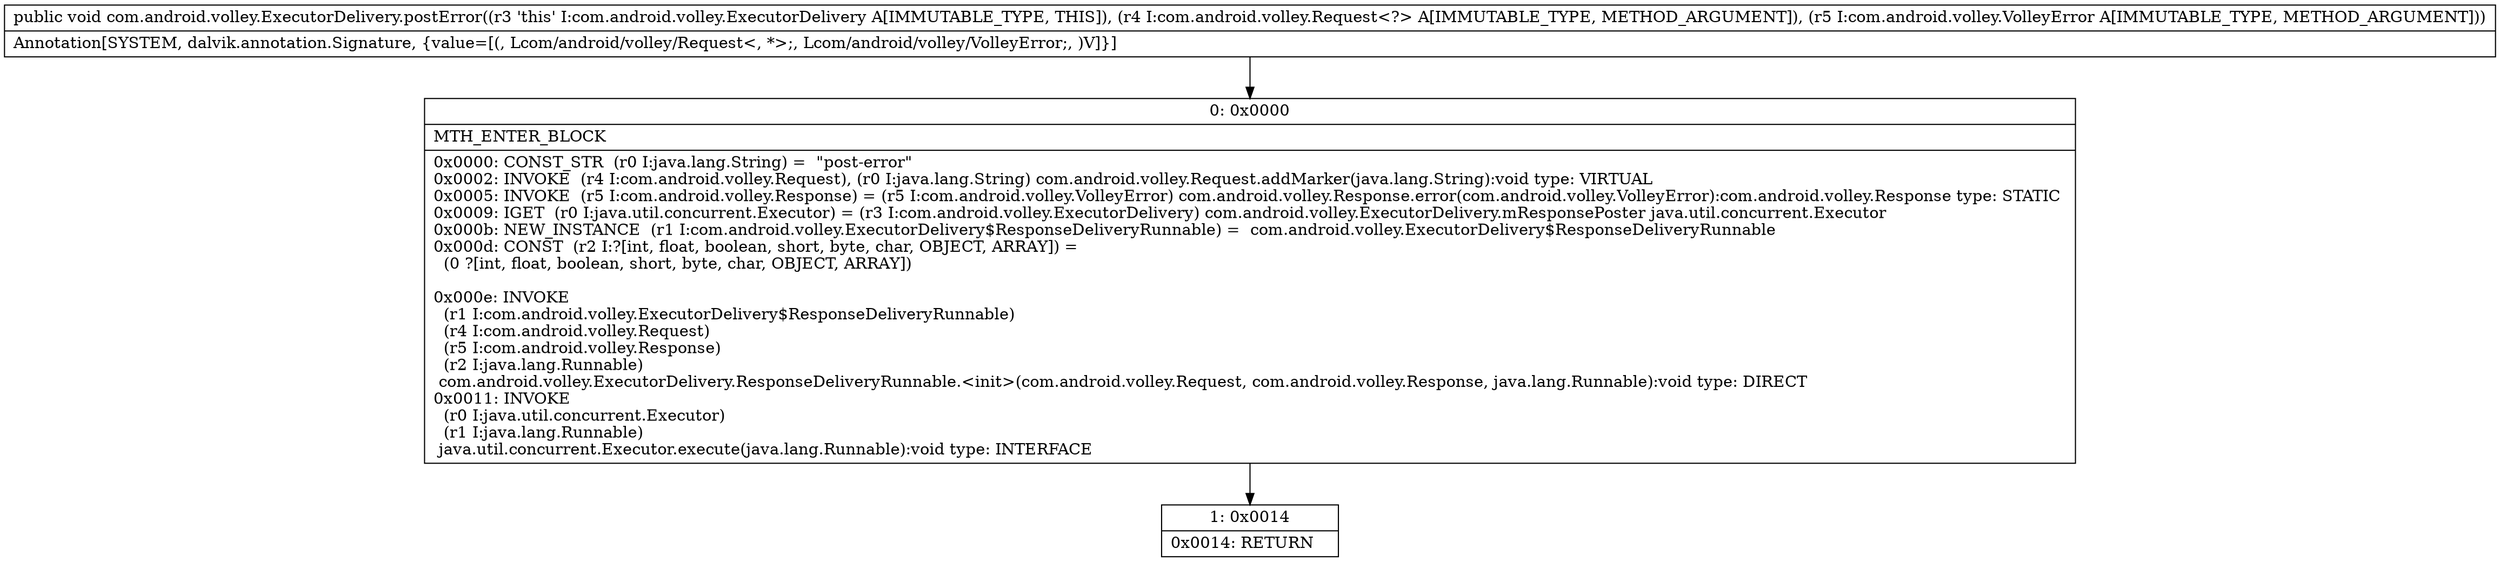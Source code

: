 digraph "CFG forcom.android.volley.ExecutorDelivery.postError(Lcom\/android\/volley\/Request;Lcom\/android\/volley\/VolleyError;)V" {
Node_0 [shape=record,label="{0\:\ 0x0000|MTH_ENTER_BLOCK\l|0x0000: CONST_STR  (r0 I:java.lang.String) =  \"post\-error\" \l0x0002: INVOKE  (r4 I:com.android.volley.Request), (r0 I:java.lang.String) com.android.volley.Request.addMarker(java.lang.String):void type: VIRTUAL \l0x0005: INVOKE  (r5 I:com.android.volley.Response) = (r5 I:com.android.volley.VolleyError) com.android.volley.Response.error(com.android.volley.VolleyError):com.android.volley.Response type: STATIC \l0x0009: IGET  (r0 I:java.util.concurrent.Executor) = (r3 I:com.android.volley.ExecutorDelivery) com.android.volley.ExecutorDelivery.mResponsePoster java.util.concurrent.Executor \l0x000b: NEW_INSTANCE  (r1 I:com.android.volley.ExecutorDelivery$ResponseDeliveryRunnable) =  com.android.volley.ExecutorDelivery$ResponseDeliveryRunnable \l0x000d: CONST  (r2 I:?[int, float, boolean, short, byte, char, OBJECT, ARRAY]) = \l  (0 ?[int, float, boolean, short, byte, char, OBJECT, ARRAY])\l \l0x000e: INVOKE  \l  (r1 I:com.android.volley.ExecutorDelivery$ResponseDeliveryRunnable)\l  (r4 I:com.android.volley.Request)\l  (r5 I:com.android.volley.Response)\l  (r2 I:java.lang.Runnable)\l com.android.volley.ExecutorDelivery.ResponseDeliveryRunnable.\<init\>(com.android.volley.Request, com.android.volley.Response, java.lang.Runnable):void type: DIRECT \l0x0011: INVOKE  \l  (r0 I:java.util.concurrent.Executor)\l  (r1 I:java.lang.Runnable)\l java.util.concurrent.Executor.execute(java.lang.Runnable):void type: INTERFACE \l}"];
Node_1 [shape=record,label="{1\:\ 0x0014|0x0014: RETURN   \l}"];
MethodNode[shape=record,label="{public void com.android.volley.ExecutorDelivery.postError((r3 'this' I:com.android.volley.ExecutorDelivery A[IMMUTABLE_TYPE, THIS]), (r4 I:com.android.volley.Request\<?\> A[IMMUTABLE_TYPE, METHOD_ARGUMENT]), (r5 I:com.android.volley.VolleyError A[IMMUTABLE_TYPE, METHOD_ARGUMENT]))  | Annotation[SYSTEM, dalvik.annotation.Signature, \{value=[(, Lcom\/android\/volley\/Request\<, *\>;, Lcom\/android\/volley\/VolleyError;, )V]\}]\l}"];
MethodNode -> Node_0;
Node_0 -> Node_1;
}

